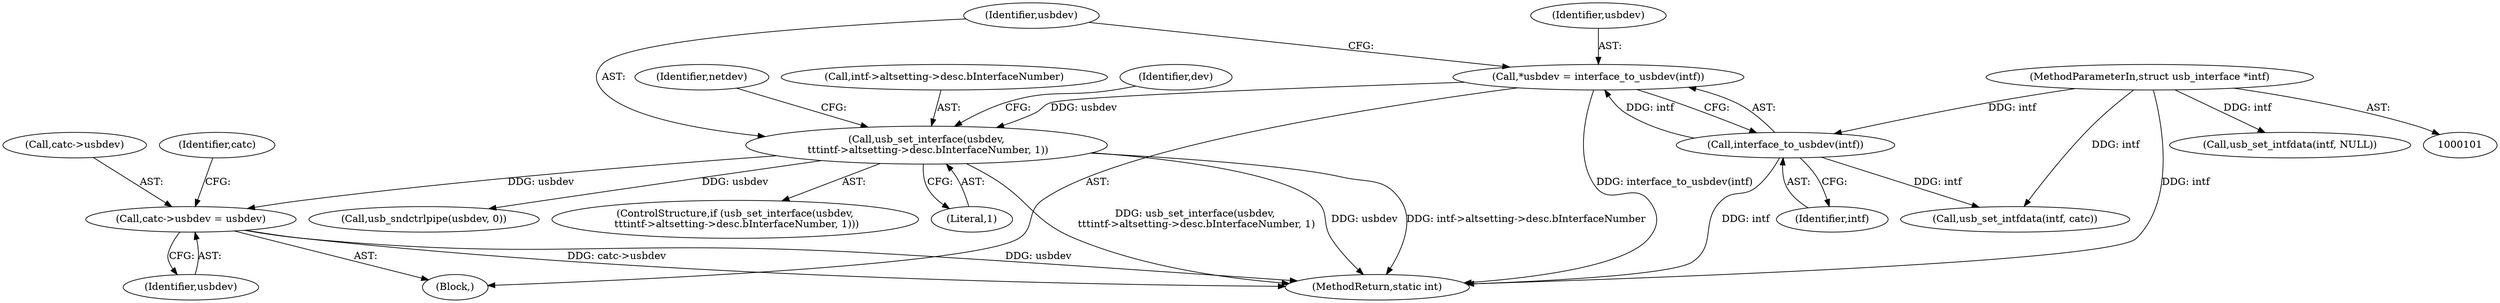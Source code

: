 digraph "0_linux_2d6a0e9de03ee658a9adc3bfb2f0ca55dff1e478@pointer" {
"1000172" [label="(Call,catc->usbdev = usbdev)"];
"1000123" [label="(Call,usb_set_interface(usbdev,\n \t\t\tintf->altsetting->desc.bInterfaceNumber, 1))"];
"1000113" [label="(Call,*usbdev = interface_to_usbdev(intf))"];
"1000115" [label="(Call,interface_to_usbdev(intf))"];
"1000102" [label="(MethodParameterIn,struct usb_interface *intf)"];
"1000124" [label="(Identifier,usbdev)"];
"1000141" [label="(Identifier,netdev)"];
"1000176" [label="(Identifier,usbdev)"];
"1000102" [label="(MethodParameterIn,struct usb_interface *intf)"];
"1000122" [label="(ControlStructure,if (usb_set_interface(usbdev,\n \t\t\tintf->altsetting->desc.bInterfaceNumber, 1)))"];
"1000660" [label="(MethodReturn,static int)"];
"1000617" [label="(Call,usb_set_intfdata(intf, catc))"];
"1000125" [label="(Call,intf->altsetting->desc.bInterfaceNumber)"];
"1000114" [label="(Identifier,usbdev)"];
"1000115" [label="(Call,interface_to_usbdev(intf))"];
"1000132" [label="(Literal,1)"];
"1000104" [label="(Block,)"];
"1000636" [label="(Call,usb_set_intfdata(intf, NULL))"];
"1000123" [label="(Call,usb_set_interface(usbdev,\n \t\t\tintf->altsetting->desc.bInterfaceNumber, 1))"];
"1000116" [label="(Identifier,intf)"];
"1000173" [label="(Call,catc->usbdev)"];
"1000179" [label="(Identifier,catc)"];
"1000113" [label="(Call,*usbdev = interface_to_usbdev(intf))"];
"1000172" [label="(Call,catc->usbdev = usbdev)"];
"1000135" [label="(Identifier,dev)"];
"1000334" [label="(Call,usb_sndctrlpipe(usbdev, 0))"];
"1000172" -> "1000104"  [label="AST: "];
"1000172" -> "1000176"  [label="CFG: "];
"1000173" -> "1000172"  [label="AST: "];
"1000176" -> "1000172"  [label="AST: "];
"1000179" -> "1000172"  [label="CFG: "];
"1000172" -> "1000660"  [label="DDG: usbdev"];
"1000172" -> "1000660"  [label="DDG: catc->usbdev"];
"1000123" -> "1000172"  [label="DDG: usbdev"];
"1000123" -> "1000122"  [label="AST: "];
"1000123" -> "1000132"  [label="CFG: "];
"1000124" -> "1000123"  [label="AST: "];
"1000125" -> "1000123"  [label="AST: "];
"1000132" -> "1000123"  [label="AST: "];
"1000135" -> "1000123"  [label="CFG: "];
"1000141" -> "1000123"  [label="CFG: "];
"1000123" -> "1000660"  [label="DDG: intf->altsetting->desc.bInterfaceNumber"];
"1000123" -> "1000660"  [label="DDG: usb_set_interface(usbdev,\n \t\t\tintf->altsetting->desc.bInterfaceNumber, 1)"];
"1000123" -> "1000660"  [label="DDG: usbdev"];
"1000113" -> "1000123"  [label="DDG: usbdev"];
"1000123" -> "1000334"  [label="DDG: usbdev"];
"1000113" -> "1000104"  [label="AST: "];
"1000113" -> "1000115"  [label="CFG: "];
"1000114" -> "1000113"  [label="AST: "];
"1000115" -> "1000113"  [label="AST: "];
"1000124" -> "1000113"  [label="CFG: "];
"1000113" -> "1000660"  [label="DDG: interface_to_usbdev(intf)"];
"1000115" -> "1000113"  [label="DDG: intf"];
"1000115" -> "1000116"  [label="CFG: "];
"1000116" -> "1000115"  [label="AST: "];
"1000115" -> "1000660"  [label="DDG: intf"];
"1000102" -> "1000115"  [label="DDG: intf"];
"1000115" -> "1000617"  [label="DDG: intf"];
"1000102" -> "1000101"  [label="AST: "];
"1000102" -> "1000660"  [label="DDG: intf"];
"1000102" -> "1000617"  [label="DDG: intf"];
"1000102" -> "1000636"  [label="DDG: intf"];
}
